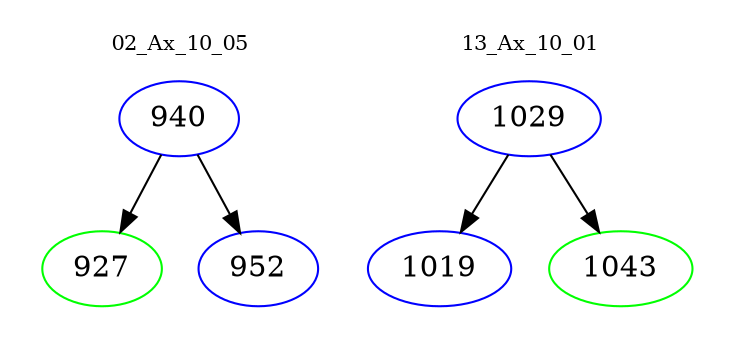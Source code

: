 digraph{
subgraph cluster_0 {
color = white
label = "02_Ax_10_05";
fontsize=10;
T0_940 [label="940", color="blue"]
T0_940 -> T0_927 [color="black"]
T0_927 [label="927", color="green"]
T0_940 -> T0_952 [color="black"]
T0_952 [label="952", color="blue"]
}
subgraph cluster_1 {
color = white
label = "13_Ax_10_01";
fontsize=10;
T1_1029 [label="1029", color="blue"]
T1_1029 -> T1_1019 [color="black"]
T1_1019 [label="1019", color="blue"]
T1_1029 -> T1_1043 [color="black"]
T1_1043 [label="1043", color="green"]
}
}

